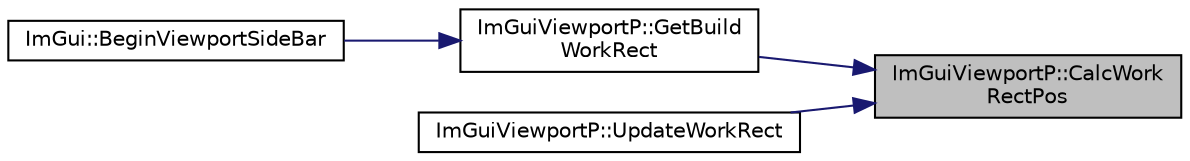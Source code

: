 digraph "ImGuiViewportP::CalcWorkRectPos"
{
 // LATEX_PDF_SIZE
  edge [fontname="Helvetica",fontsize="10",labelfontname="Helvetica",labelfontsize="10"];
  node [fontname="Helvetica",fontsize="10",shape=record];
  rankdir="RL";
  Node1 [label="ImGuiViewportP::CalcWork\lRectPos",height=0.2,width=0.4,color="black", fillcolor="grey75", style="filled", fontcolor="black",tooltip=" "];
  Node1 -> Node2 [dir="back",color="midnightblue",fontsize="10",style="solid",fontname="Helvetica"];
  Node2 [label="ImGuiViewportP::GetBuild\lWorkRect",height=0.2,width=0.4,color="black", fillcolor="white", style="filled",URL="$struct_im_gui_viewport_p.html#a86bd0e71fac71355b11d49d2ba182009",tooltip=" "];
  Node2 -> Node3 [dir="back",color="midnightblue",fontsize="10",style="solid",fontname="Helvetica"];
  Node3 [label="ImGui::BeginViewportSideBar",height=0.2,width=0.4,color="black", fillcolor="white", style="filled",URL="$namespace_im_gui.html#a4216382dd5ad6c17e183f9f894db2e15",tooltip=" "];
  Node1 -> Node4 [dir="back",color="midnightblue",fontsize="10",style="solid",fontname="Helvetica"];
  Node4 [label="ImGuiViewportP::UpdateWorkRect",height=0.2,width=0.4,color="black", fillcolor="white", style="filled",URL="$struct_im_gui_viewport_p.html#a00cd6261263e9637c819908d93580e0c",tooltip=" "];
}

